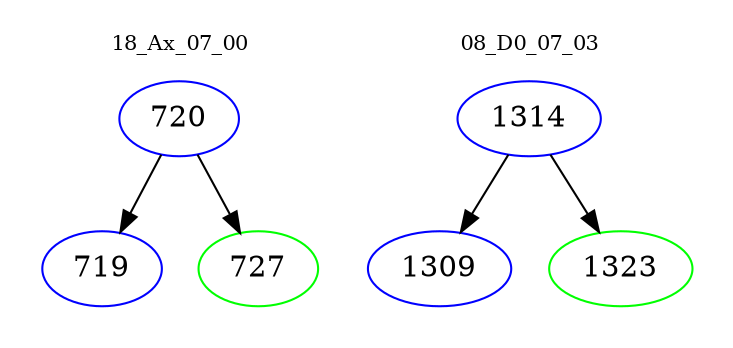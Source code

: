 digraph{
subgraph cluster_0 {
color = white
label = "18_Ax_07_00";
fontsize=10;
T0_720 [label="720", color="blue"]
T0_720 -> T0_719 [color="black"]
T0_719 [label="719", color="blue"]
T0_720 -> T0_727 [color="black"]
T0_727 [label="727", color="green"]
}
subgraph cluster_1 {
color = white
label = "08_D0_07_03";
fontsize=10;
T1_1314 [label="1314", color="blue"]
T1_1314 -> T1_1309 [color="black"]
T1_1309 [label="1309", color="blue"]
T1_1314 -> T1_1323 [color="black"]
T1_1323 [label="1323", color="green"]
}
}
